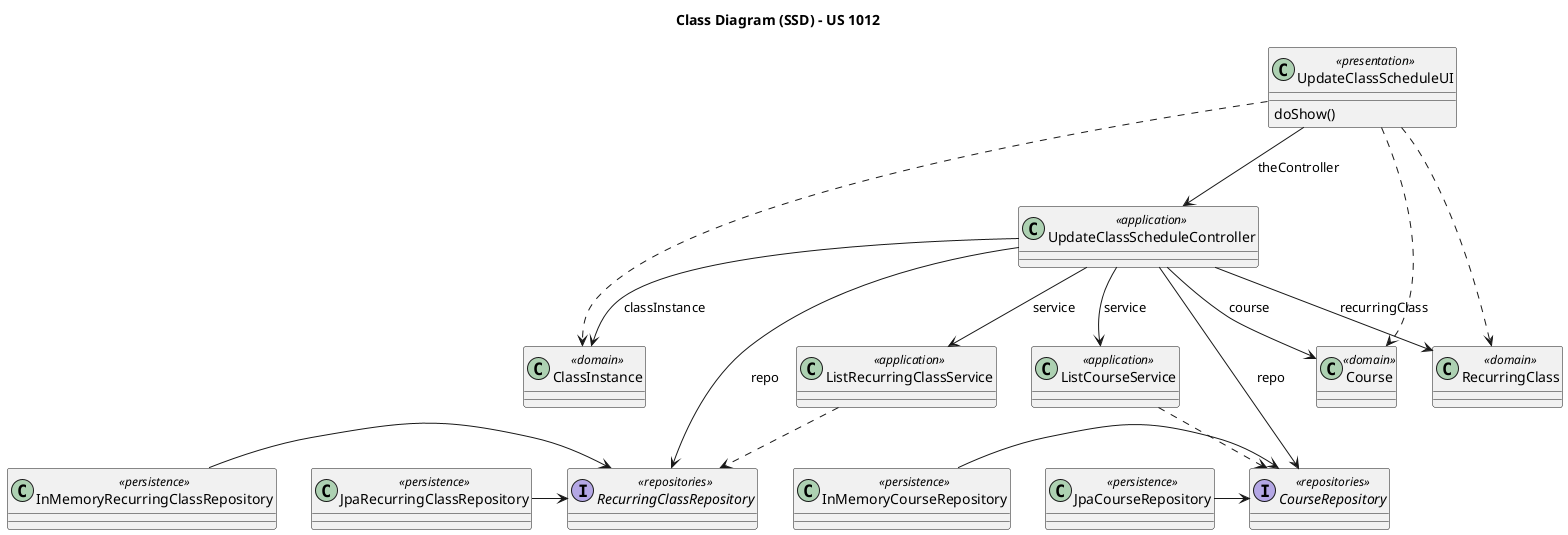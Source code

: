 @startuml

title Class Diagram (SSD) - US 1012

'Classes
class UpdateClassScheduleUI <<presentation>> {
    doShow()
}

class JpaRecurringClassRepository <<persistence>> {}
class JpaCourseRepository <<persistence>> {}
class InMemoryRecurringClassRepository <<persistence>> {}
class InMemoryCourseRepository <<persistence>> {}


class ClassInstance <<domain>> {}
class Course <<domain>> {}
class RecurringClass <<domain>> {}

class UpdateClassScheduleController <<application>> {}
class ListRecurringClassService <<application>>{}
class ListCourseService <<application>>{}

interface RecurringClassRepository <<repositories>> {}
interface CourseRepository <<repositories>> {}

'Navigation
UpdateClassScheduleUI --> UpdateClassScheduleController : theController
UpdateClassScheduleController --> RecurringClassRepository : repo
UpdateClassScheduleController --> CourseRepository : repo
UpdateClassScheduleController --> ListRecurringClassService : service
UpdateClassScheduleController --> ListCourseService : service

UpdateClassScheduleController --> ClassInstance : classInstance
UpdateClassScheduleController --> RecurringClass : recurringClass
UpdateClassScheduleController --> Course : course
JpaRecurringClassRepository -> RecurringClassRepository
JpaCourseRepository -> CourseRepository
InMemoryRecurringClassRepository -> RecurringClassRepository
InMemoryCourseRepository -> CourseRepository

'Dependencies
UpdateClassScheduleUI -[dashed]-> ClassInstance
UpdateClassScheduleUI -[dashed]-> Course
UpdateClassScheduleUI -[dashed]-> RecurringClass
ListRecurringClassService -[dashed]-> RecurringClassRepository
ListCourseService -[dashed]-> CourseRepository

@enduml